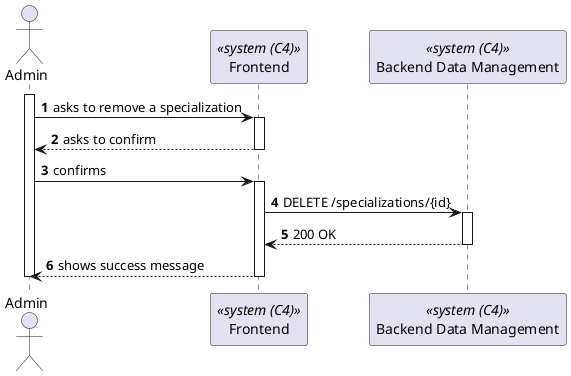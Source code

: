@startuml process-view
autonumber

actor "Admin" as Admin
participant Frontend as "Frontend" <<system (C4)>>
participant BackendDataManagement as "Backend Data Management" <<system (C4)>>

activate Admin
    Admin -> Frontend : asks to remove a specialization
    activate Frontend
        Frontend --> Admin : asks to confirm
    deactivate Frontend
    Admin -> Frontend : confirms   
    activate Frontend
        Frontend-> BackendDataManagement : DELETE /specializations/{id}
        activate BackendDataManagement
            Frontend <-- BackendDataManagement : 200 OK
        deactivate BackendDataManagement
    Frontend --> Admin : shows success message
    deactivate Frontend
deactivate Admin

@enduml